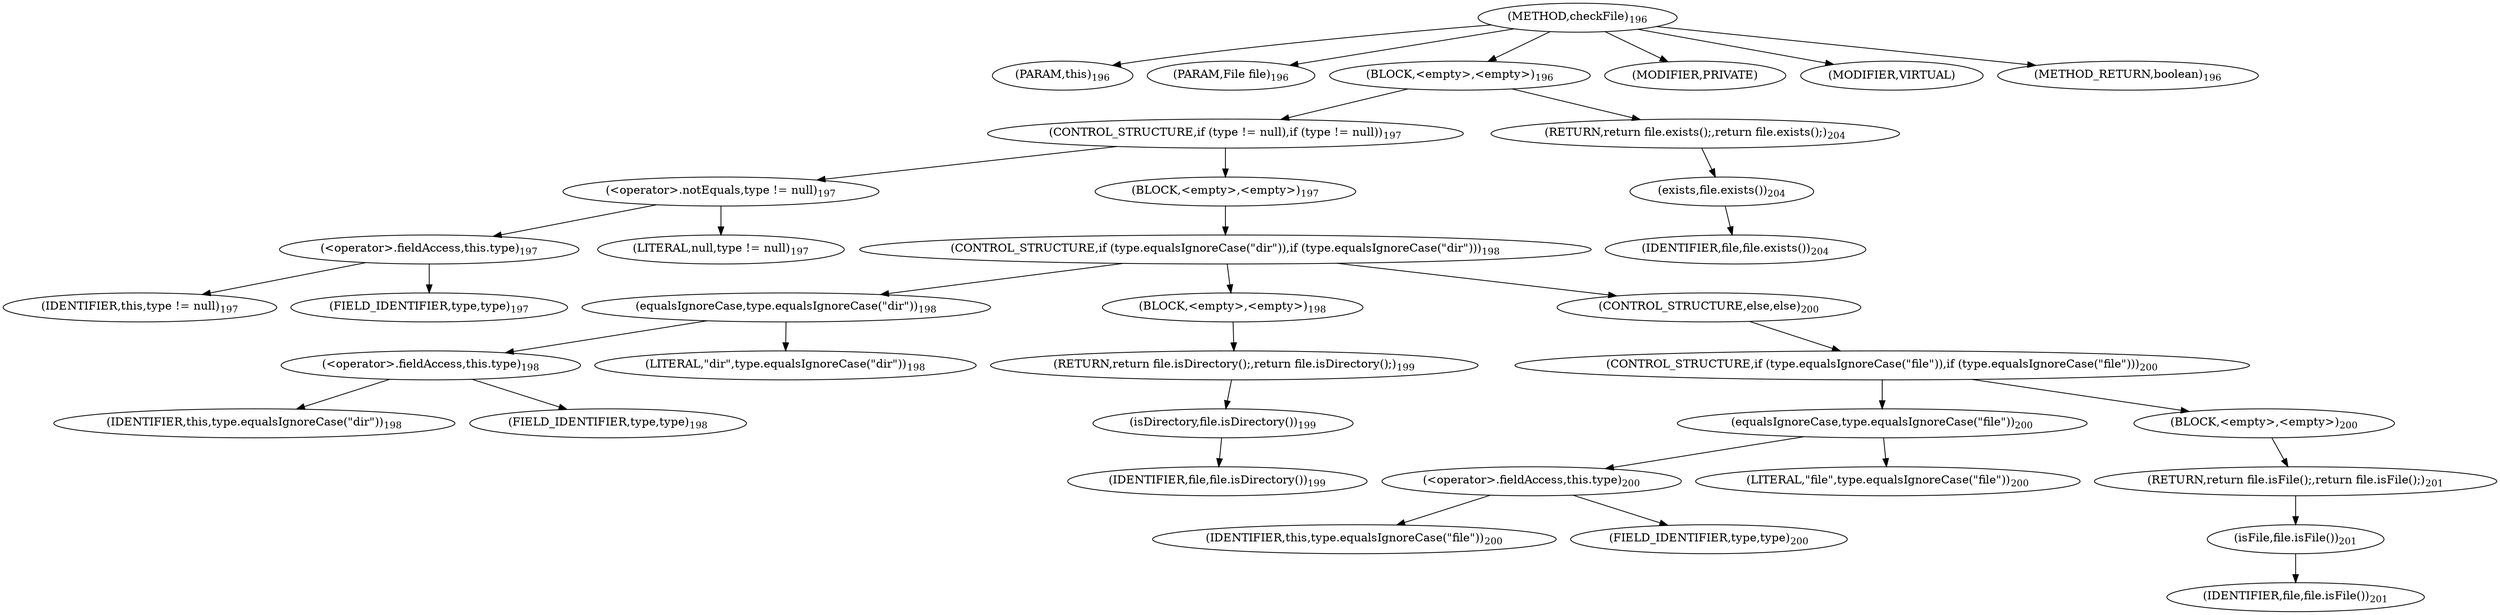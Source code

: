 digraph "checkFile" {  
"524" [label = <(METHOD,checkFile)<SUB>196</SUB>> ]
"525" [label = <(PARAM,this)<SUB>196</SUB>> ]
"526" [label = <(PARAM,File file)<SUB>196</SUB>> ]
"527" [label = <(BLOCK,&lt;empty&gt;,&lt;empty&gt;)<SUB>196</SUB>> ]
"528" [label = <(CONTROL_STRUCTURE,if (type != null),if (type != null))<SUB>197</SUB>> ]
"529" [label = <(&lt;operator&gt;.notEquals,type != null)<SUB>197</SUB>> ]
"530" [label = <(&lt;operator&gt;.fieldAccess,this.type)<SUB>197</SUB>> ]
"531" [label = <(IDENTIFIER,this,type != null)<SUB>197</SUB>> ]
"532" [label = <(FIELD_IDENTIFIER,type,type)<SUB>197</SUB>> ]
"533" [label = <(LITERAL,null,type != null)<SUB>197</SUB>> ]
"534" [label = <(BLOCK,&lt;empty&gt;,&lt;empty&gt;)<SUB>197</SUB>> ]
"535" [label = <(CONTROL_STRUCTURE,if (type.equalsIgnoreCase(&quot;dir&quot;)),if (type.equalsIgnoreCase(&quot;dir&quot;)))<SUB>198</SUB>> ]
"536" [label = <(equalsIgnoreCase,type.equalsIgnoreCase(&quot;dir&quot;))<SUB>198</SUB>> ]
"537" [label = <(&lt;operator&gt;.fieldAccess,this.type)<SUB>198</SUB>> ]
"538" [label = <(IDENTIFIER,this,type.equalsIgnoreCase(&quot;dir&quot;))<SUB>198</SUB>> ]
"539" [label = <(FIELD_IDENTIFIER,type,type)<SUB>198</SUB>> ]
"540" [label = <(LITERAL,&quot;dir&quot;,type.equalsIgnoreCase(&quot;dir&quot;))<SUB>198</SUB>> ]
"541" [label = <(BLOCK,&lt;empty&gt;,&lt;empty&gt;)<SUB>198</SUB>> ]
"542" [label = <(RETURN,return file.isDirectory();,return file.isDirectory();)<SUB>199</SUB>> ]
"543" [label = <(isDirectory,file.isDirectory())<SUB>199</SUB>> ]
"544" [label = <(IDENTIFIER,file,file.isDirectory())<SUB>199</SUB>> ]
"545" [label = <(CONTROL_STRUCTURE,else,else)<SUB>200</SUB>> ]
"546" [label = <(CONTROL_STRUCTURE,if (type.equalsIgnoreCase(&quot;file&quot;)),if (type.equalsIgnoreCase(&quot;file&quot;)))<SUB>200</SUB>> ]
"547" [label = <(equalsIgnoreCase,type.equalsIgnoreCase(&quot;file&quot;))<SUB>200</SUB>> ]
"548" [label = <(&lt;operator&gt;.fieldAccess,this.type)<SUB>200</SUB>> ]
"549" [label = <(IDENTIFIER,this,type.equalsIgnoreCase(&quot;file&quot;))<SUB>200</SUB>> ]
"550" [label = <(FIELD_IDENTIFIER,type,type)<SUB>200</SUB>> ]
"551" [label = <(LITERAL,&quot;file&quot;,type.equalsIgnoreCase(&quot;file&quot;))<SUB>200</SUB>> ]
"552" [label = <(BLOCK,&lt;empty&gt;,&lt;empty&gt;)<SUB>200</SUB>> ]
"553" [label = <(RETURN,return file.isFile();,return file.isFile();)<SUB>201</SUB>> ]
"554" [label = <(isFile,file.isFile())<SUB>201</SUB>> ]
"555" [label = <(IDENTIFIER,file,file.isFile())<SUB>201</SUB>> ]
"556" [label = <(RETURN,return file.exists();,return file.exists();)<SUB>204</SUB>> ]
"557" [label = <(exists,file.exists())<SUB>204</SUB>> ]
"558" [label = <(IDENTIFIER,file,file.exists())<SUB>204</SUB>> ]
"559" [label = <(MODIFIER,PRIVATE)> ]
"560" [label = <(MODIFIER,VIRTUAL)> ]
"561" [label = <(METHOD_RETURN,boolean)<SUB>196</SUB>> ]
  "524" -> "525" 
  "524" -> "526" 
  "524" -> "527" 
  "524" -> "559" 
  "524" -> "560" 
  "524" -> "561" 
  "527" -> "528" 
  "527" -> "556" 
  "528" -> "529" 
  "528" -> "534" 
  "529" -> "530" 
  "529" -> "533" 
  "530" -> "531" 
  "530" -> "532" 
  "534" -> "535" 
  "535" -> "536" 
  "535" -> "541" 
  "535" -> "545" 
  "536" -> "537" 
  "536" -> "540" 
  "537" -> "538" 
  "537" -> "539" 
  "541" -> "542" 
  "542" -> "543" 
  "543" -> "544" 
  "545" -> "546" 
  "546" -> "547" 
  "546" -> "552" 
  "547" -> "548" 
  "547" -> "551" 
  "548" -> "549" 
  "548" -> "550" 
  "552" -> "553" 
  "553" -> "554" 
  "554" -> "555" 
  "556" -> "557" 
  "557" -> "558" 
}
